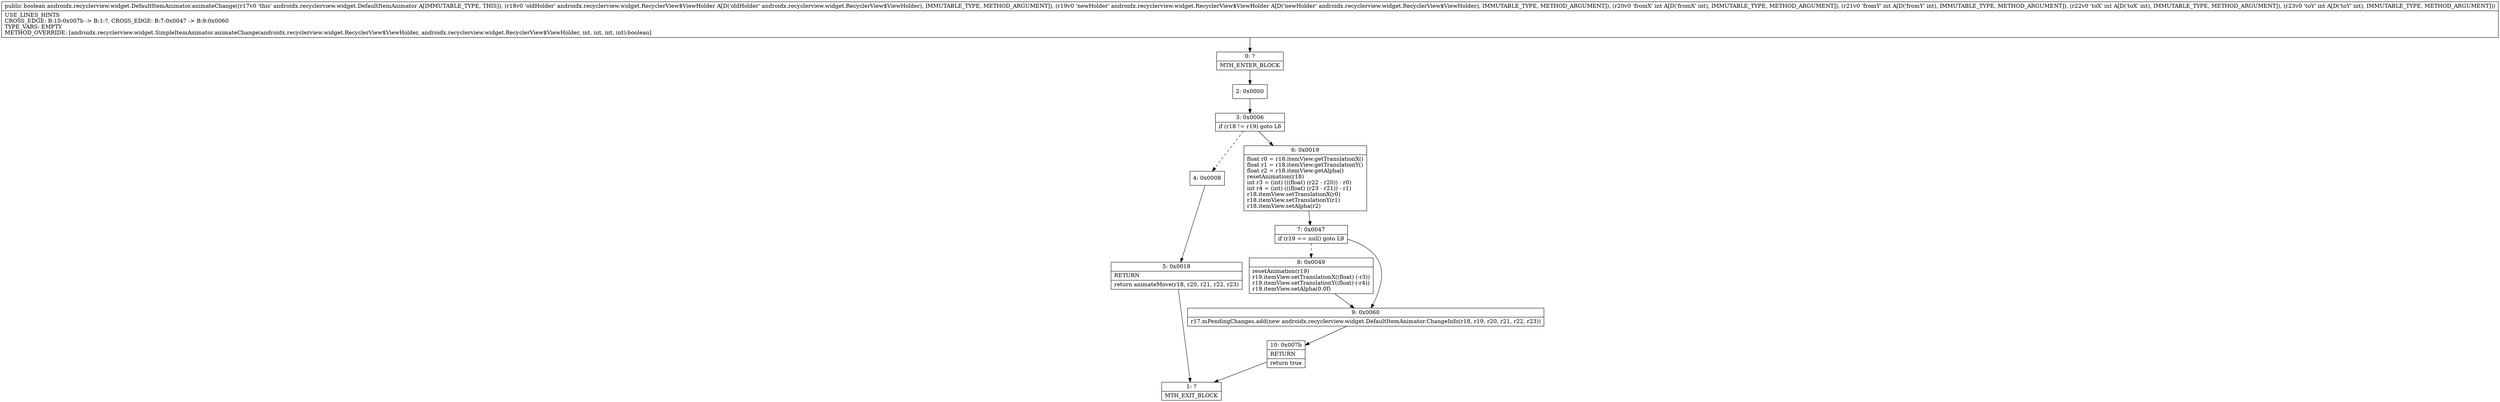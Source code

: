 digraph "CFG forandroidx.recyclerview.widget.DefaultItemAnimator.animateChange(Landroidx\/recyclerview\/widget\/RecyclerView$ViewHolder;Landroidx\/recyclerview\/widget\/RecyclerView$ViewHolder;IIII)Z" {
Node_0 [shape=record,label="{0\:\ ?|MTH_ENTER_BLOCK\l}"];
Node_2 [shape=record,label="{2\:\ 0x0000}"];
Node_3 [shape=record,label="{3\:\ 0x0006|if (r18 != r19) goto L6\l}"];
Node_4 [shape=record,label="{4\:\ 0x0008}"];
Node_5 [shape=record,label="{5\:\ 0x0018|RETURN\l|return animateMove(r18, r20, r21, r22, r23)\l}"];
Node_1 [shape=record,label="{1\:\ ?|MTH_EXIT_BLOCK\l}"];
Node_6 [shape=record,label="{6\:\ 0x0019|float r0 = r18.itemView.getTranslationX()\lfloat r1 = r18.itemView.getTranslationY()\lfloat r2 = r18.itemView.getAlpha()\lresetAnimation(r18)\lint r3 = (int) (((float) (r22 \- r20)) \- r0)\lint r4 = (int) (((float) (r23 \- r21)) \- r1)\lr18.itemView.setTranslationX(r0)\lr18.itemView.setTranslationY(r1)\lr18.itemView.setAlpha(r2)\l}"];
Node_7 [shape=record,label="{7\:\ 0x0047|if (r19 == null) goto L9\l}"];
Node_8 [shape=record,label="{8\:\ 0x0049|resetAnimation(r19)\lr19.itemView.setTranslationX((float) (\-r3))\lr19.itemView.setTranslationY((float) (\-r4))\lr19.itemView.setAlpha(0.0f)\l}"];
Node_9 [shape=record,label="{9\:\ 0x0060|r17.mPendingChanges.add(new androidx.recyclerview.widget.DefaultItemAnimator.ChangeInfo(r18, r19, r20, r21, r22, r23))\l}"];
Node_10 [shape=record,label="{10\:\ 0x007b|RETURN\l|return true\l}"];
MethodNode[shape=record,label="{public boolean androidx.recyclerview.widget.DefaultItemAnimator.animateChange((r17v0 'this' androidx.recyclerview.widget.DefaultItemAnimator A[IMMUTABLE_TYPE, THIS]), (r18v0 'oldHolder' androidx.recyclerview.widget.RecyclerView$ViewHolder A[D('oldHolder' androidx.recyclerview.widget.RecyclerView$ViewHolder), IMMUTABLE_TYPE, METHOD_ARGUMENT]), (r19v0 'newHolder' androidx.recyclerview.widget.RecyclerView$ViewHolder A[D('newHolder' androidx.recyclerview.widget.RecyclerView$ViewHolder), IMMUTABLE_TYPE, METHOD_ARGUMENT]), (r20v0 'fromX' int A[D('fromX' int), IMMUTABLE_TYPE, METHOD_ARGUMENT]), (r21v0 'fromY' int A[D('fromY' int), IMMUTABLE_TYPE, METHOD_ARGUMENT]), (r22v0 'toX' int A[D('toX' int), IMMUTABLE_TYPE, METHOD_ARGUMENT]), (r23v0 'toY' int A[D('toY' int), IMMUTABLE_TYPE, METHOD_ARGUMENT]))  | USE_LINES_HINTS\lCROSS_EDGE: B:10:0x007b \-\> B:1:?, CROSS_EDGE: B:7:0x0047 \-\> B:9:0x0060\lTYPE_VARS: EMPTY\lMETHOD_OVERRIDE: [androidx.recyclerview.widget.SimpleItemAnimator.animateChange(androidx.recyclerview.widget.RecyclerView$ViewHolder, androidx.recyclerview.widget.RecyclerView$ViewHolder, int, int, int, int):boolean]\l}"];
MethodNode -> Node_0;Node_0 -> Node_2;
Node_2 -> Node_3;
Node_3 -> Node_4[style=dashed];
Node_3 -> Node_6;
Node_4 -> Node_5;
Node_5 -> Node_1;
Node_6 -> Node_7;
Node_7 -> Node_8[style=dashed];
Node_7 -> Node_9;
Node_8 -> Node_9;
Node_9 -> Node_10;
Node_10 -> Node_1;
}

